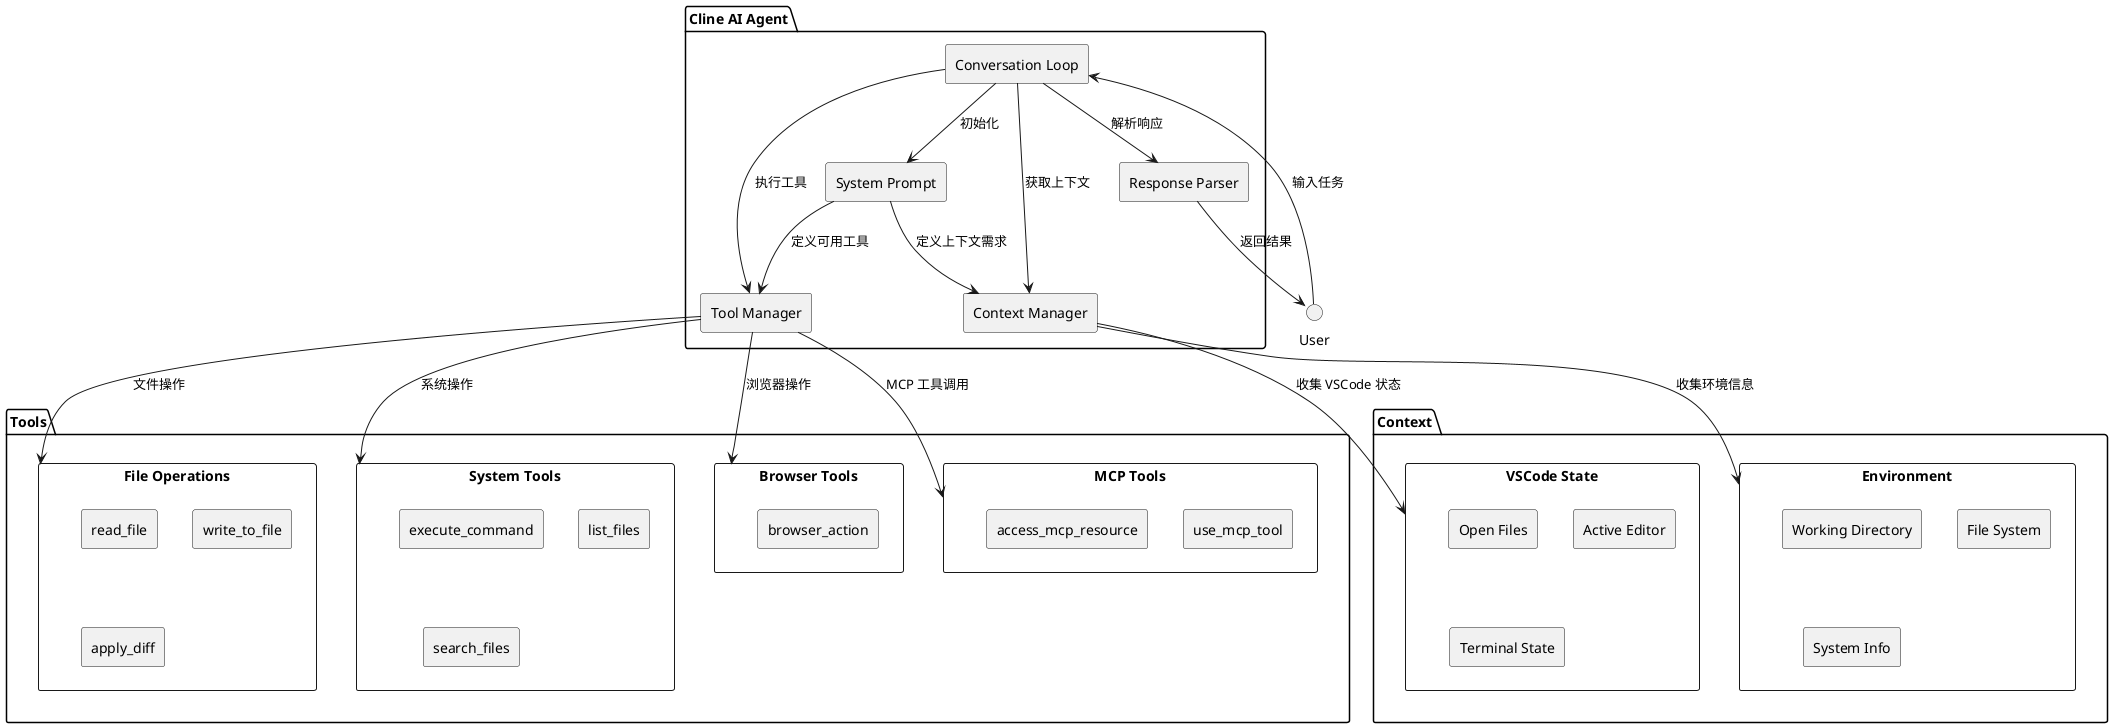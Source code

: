 @startuml AI Agent Architecture

' 样式设置
skinparam componentStyle rectangle
skinparam monochrome true
skinparam shadowing false

' 主要组件
package "Cline AI Agent" {
    component "System Prompt" as SP
    component "Tool Manager" as TM
    component "Context Manager" as CM
    component "Conversation Loop" as CL
    component "Response Parser" as RP
}

' 工具集
package "Tools" {
    component "File Operations" as FO {
        component "read_file"
        component "write_to_file"
        component "apply_diff"
    }
    component "System Tools" as ST {
        component "execute_command"
        component "list_files"
        component "search_files"
    }
    component "Browser Tools" as BT {
        component "browser_action"
    }
    component "MCP Tools" as MT {
        component "use_mcp_tool"
        component "access_mcp_resource"
    }
}

' 上下文管理
package "Context" {
    component "VSCode State" as VS {
        component "Open Files"
        component "Active Editor"
        component "Terminal State"
    }
    component "Environment" as ENV {
        component "Working Directory"
        component "File System"
        component "System Info"
    }
}

' 关系定义
User --> CL : 输入任务
CL --> SP : 初始化
SP --> TM : 定义可用工具
SP --> CM : 定义上下文需求

CL --> CM : 获取上下文
CM --> VS : 收集 VSCode 状态
CM --> ENV : 收集环境信息

CL --> TM : 执行工具
TM --> FO : 文件操作
TM --> ST : 系统操作
TM --> BT : 浏览器操作
TM --> MT : MCP 工具调用

CL --> RP : 解析响应
RP --> User : 返回结果

@enduml 